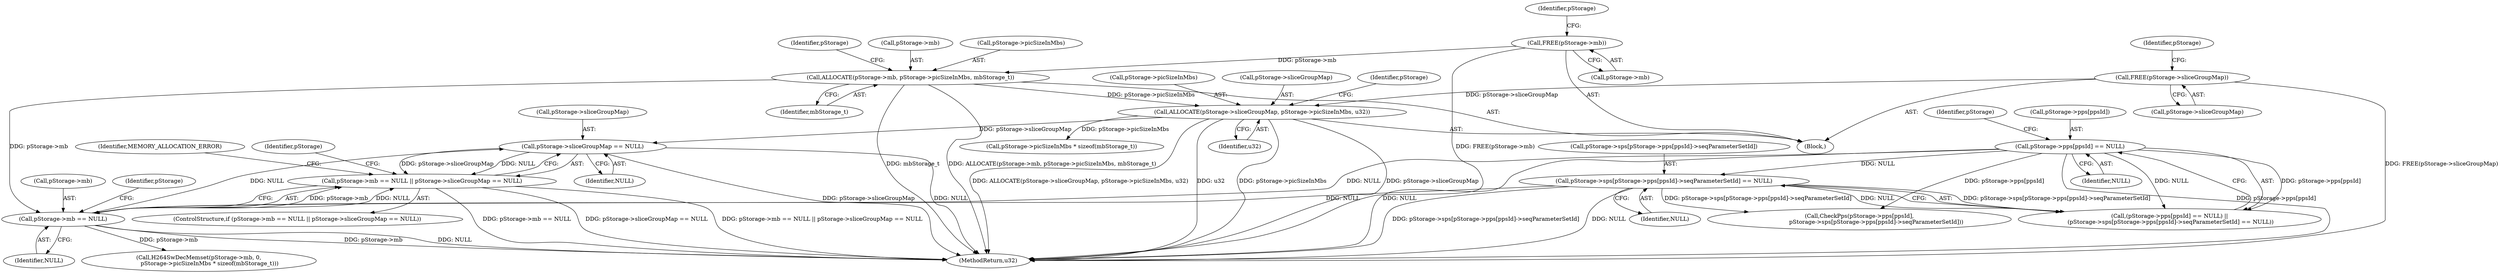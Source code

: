 digraph "0_Android_60547808ca4e9cfac50028c00c58a6ceb2319301@pointer" {
"1000331" [label="(Call,pStorage->sliceGroupMap == NULL)"];
"1000316" [label="(Call,ALLOCATE(pStorage->sliceGroupMap, pStorage->picSizeInMbs, u32))"];
"1000304" [label="(Call,FREE(pStorage->sliceGroupMap))"];
"1000308" [label="(Call,ALLOCATE(pStorage->mb, pStorage->picSizeInMbs, mbStorage_t))"];
"1000300" [label="(Call,FREE(pStorage->mb))"];
"1000326" [label="(Call,pStorage->mb == NULL)"];
"1000124" [label="(Call,pStorage->pps[ppsId] == NULL)"];
"1000131" [label="(Call,pStorage->sps[pStorage->pps[ppsId]->seqParameterSetId] == NULL)"];
"1000325" [label="(Call,pStorage->mb == NULL || pStorage->sliceGroupMap == NULL)"];
"1000327" [label="(Call,pStorage->mb)"];
"1000325" [label="(Call,pStorage->mb == NULL || pStorage->sliceGroupMap == NULL)"];
"1000326" [label="(Call,pStorage->mb == NULL)"];
"1000330" [label="(Identifier,NULL)"];
"1000316" [label="(Call,ALLOCATE(pStorage->sliceGroupMap, pStorage->picSizeInMbs, u32))"];
"1000315" [label="(Identifier,mbStorage_t)"];
"1000335" [label="(Identifier,NULL)"];
"1000294" [label="(Block,)"];
"1000130" [label="(Identifier,NULL)"];
"1000331" [label="(Call,pStorage->sliceGroupMap == NULL)"];
"1000143" [label="(Identifier,NULL)"];
"1000332" [label="(Call,pStorage->sliceGroupMap)"];
"1000301" [label="(Call,pStorage->mb)"];
"1000323" [label="(Identifier,u32)"];
"1000305" [label="(Call,pStorage->sliceGroupMap)"];
"1000340" [label="(Identifier,pStorage)"];
"1000337" [label="(Identifier,MEMORY_ALLOCATION_ERROR)"];
"1000324" [label="(ControlStructure,if (pStorage->mb == NULL || pStorage->sliceGroupMap == NULL))"];
"1000309" [label="(Call,pStorage->mb)"];
"1000308" [label="(Call,ALLOCATE(pStorage->mb, pStorage->picSizeInMbs, mbStorage_t))"];
"1000312" [label="(Call,pStorage->picSizeInMbs)"];
"1000320" [label="(Call,pStorage->picSizeInMbs)"];
"1000124" [label="(Call,pStorage->pps[ppsId] == NULL)"];
"1000300" [label="(Call,FREE(pStorage->mb))"];
"1000131" [label="(Call,pStorage->sps[pStorage->pps[ppsId]->seqParameterSetId] == NULL)"];
"1000125" [label="(Call,pStorage->pps[ppsId])"];
"1000304" [label="(Call,FREE(pStorage->sliceGroupMap))"];
"1000149" [label="(Call,CheckPps(pStorage->pps[ppsId],\n                   pStorage->sps[pStorage->pps[ppsId]->seqParameterSetId]))"];
"1000338" [label="(Call,H264SwDecMemset(pStorage->mb, 0,\n            pStorage->picSizeInMbs * sizeof(mbStorage_t)))"];
"1000306" [label="(Identifier,pStorage)"];
"1000134" [label="(Identifier,pStorage)"];
"1000343" [label="(Call,pStorage->picSizeInMbs * sizeof(mbStorage_t))"];
"1000132" [label="(Call,pStorage->sps[pStorage->pps[ppsId]->seqParameterSetId])"];
"1000333" [label="(Identifier,pStorage)"];
"1000317" [label="(Call,pStorage->sliceGroupMap)"];
"1000328" [label="(Identifier,pStorage)"];
"1000310" [label="(Identifier,pStorage)"];
"1000123" [label="(Call,(pStorage->pps[ppsId] == NULL) ||\n (pStorage->sps[pStorage->pps[ppsId]->seqParameterSetId] == NULL))"];
"1000318" [label="(Identifier,pStorage)"];
"1000568" [label="(MethodReturn,u32)"];
"1000331" -> "1000325"  [label="AST: "];
"1000331" -> "1000335"  [label="CFG: "];
"1000332" -> "1000331"  [label="AST: "];
"1000335" -> "1000331"  [label="AST: "];
"1000325" -> "1000331"  [label="CFG: "];
"1000331" -> "1000568"  [label="DDG: pStorage->sliceGroupMap"];
"1000331" -> "1000568"  [label="DDG: NULL"];
"1000331" -> "1000325"  [label="DDG: pStorage->sliceGroupMap"];
"1000331" -> "1000325"  [label="DDG: NULL"];
"1000316" -> "1000331"  [label="DDG: pStorage->sliceGroupMap"];
"1000326" -> "1000331"  [label="DDG: NULL"];
"1000316" -> "1000294"  [label="AST: "];
"1000316" -> "1000323"  [label="CFG: "];
"1000317" -> "1000316"  [label="AST: "];
"1000320" -> "1000316"  [label="AST: "];
"1000323" -> "1000316"  [label="AST: "];
"1000328" -> "1000316"  [label="CFG: "];
"1000316" -> "1000568"  [label="DDG: ALLOCATE(pStorage->sliceGroupMap, pStorage->picSizeInMbs, u32)"];
"1000316" -> "1000568"  [label="DDG: u32"];
"1000316" -> "1000568"  [label="DDG: pStorage->picSizeInMbs"];
"1000316" -> "1000568"  [label="DDG: pStorage->sliceGroupMap"];
"1000304" -> "1000316"  [label="DDG: pStorage->sliceGroupMap"];
"1000308" -> "1000316"  [label="DDG: pStorage->picSizeInMbs"];
"1000316" -> "1000343"  [label="DDG: pStorage->picSizeInMbs"];
"1000304" -> "1000294"  [label="AST: "];
"1000304" -> "1000305"  [label="CFG: "];
"1000305" -> "1000304"  [label="AST: "];
"1000310" -> "1000304"  [label="CFG: "];
"1000304" -> "1000568"  [label="DDG: FREE(pStorage->sliceGroupMap)"];
"1000308" -> "1000294"  [label="AST: "];
"1000308" -> "1000315"  [label="CFG: "];
"1000309" -> "1000308"  [label="AST: "];
"1000312" -> "1000308"  [label="AST: "];
"1000315" -> "1000308"  [label="AST: "];
"1000318" -> "1000308"  [label="CFG: "];
"1000308" -> "1000568"  [label="DDG: mbStorage_t"];
"1000308" -> "1000568"  [label="DDG: ALLOCATE(pStorage->mb, pStorage->picSizeInMbs, mbStorage_t)"];
"1000300" -> "1000308"  [label="DDG: pStorage->mb"];
"1000308" -> "1000326"  [label="DDG: pStorage->mb"];
"1000300" -> "1000294"  [label="AST: "];
"1000300" -> "1000301"  [label="CFG: "];
"1000301" -> "1000300"  [label="AST: "];
"1000306" -> "1000300"  [label="CFG: "];
"1000300" -> "1000568"  [label="DDG: FREE(pStorage->mb)"];
"1000326" -> "1000325"  [label="AST: "];
"1000326" -> "1000330"  [label="CFG: "];
"1000327" -> "1000326"  [label="AST: "];
"1000330" -> "1000326"  [label="AST: "];
"1000333" -> "1000326"  [label="CFG: "];
"1000325" -> "1000326"  [label="CFG: "];
"1000326" -> "1000568"  [label="DDG: pStorage->mb"];
"1000326" -> "1000568"  [label="DDG: NULL"];
"1000326" -> "1000325"  [label="DDG: pStorage->mb"];
"1000326" -> "1000325"  [label="DDG: NULL"];
"1000124" -> "1000326"  [label="DDG: NULL"];
"1000131" -> "1000326"  [label="DDG: NULL"];
"1000326" -> "1000338"  [label="DDG: pStorage->mb"];
"1000124" -> "1000123"  [label="AST: "];
"1000124" -> "1000130"  [label="CFG: "];
"1000125" -> "1000124"  [label="AST: "];
"1000130" -> "1000124"  [label="AST: "];
"1000134" -> "1000124"  [label="CFG: "];
"1000123" -> "1000124"  [label="CFG: "];
"1000124" -> "1000568"  [label="DDG: NULL"];
"1000124" -> "1000568"  [label="DDG: pStorage->pps[ppsId]"];
"1000124" -> "1000123"  [label="DDG: pStorage->pps[ppsId]"];
"1000124" -> "1000123"  [label="DDG: NULL"];
"1000124" -> "1000131"  [label="DDG: NULL"];
"1000124" -> "1000149"  [label="DDG: pStorage->pps[ppsId]"];
"1000131" -> "1000123"  [label="AST: "];
"1000131" -> "1000143"  [label="CFG: "];
"1000132" -> "1000131"  [label="AST: "];
"1000143" -> "1000131"  [label="AST: "];
"1000123" -> "1000131"  [label="CFG: "];
"1000131" -> "1000568"  [label="DDG: pStorage->sps[pStorage->pps[ppsId]->seqParameterSetId]"];
"1000131" -> "1000568"  [label="DDG: NULL"];
"1000131" -> "1000123"  [label="DDG: pStorage->sps[pStorage->pps[ppsId]->seqParameterSetId]"];
"1000131" -> "1000123"  [label="DDG: NULL"];
"1000131" -> "1000149"  [label="DDG: pStorage->sps[pStorage->pps[ppsId]->seqParameterSetId]"];
"1000325" -> "1000324"  [label="AST: "];
"1000337" -> "1000325"  [label="CFG: "];
"1000340" -> "1000325"  [label="CFG: "];
"1000325" -> "1000568"  [label="DDG: pStorage->mb == NULL"];
"1000325" -> "1000568"  [label="DDG: pStorage->sliceGroupMap == NULL"];
"1000325" -> "1000568"  [label="DDG: pStorage->mb == NULL || pStorage->sliceGroupMap == NULL"];
}
